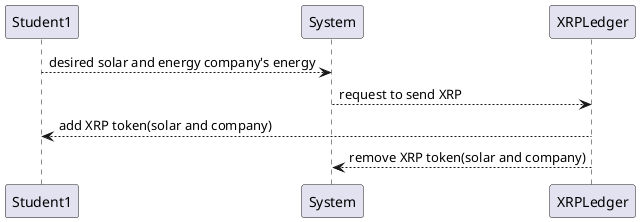 @startuml sequence
participant Student1          as st1
participant System            as sys
participant XRPLedger         as xl

st1 --> sys : desired solar and energy company's energy
sys --> xl : request to send XRP 
xl --> st1 : add XRP token(solar and company)
xl --> sys : remove XRP token(solar and company)

@enduml
